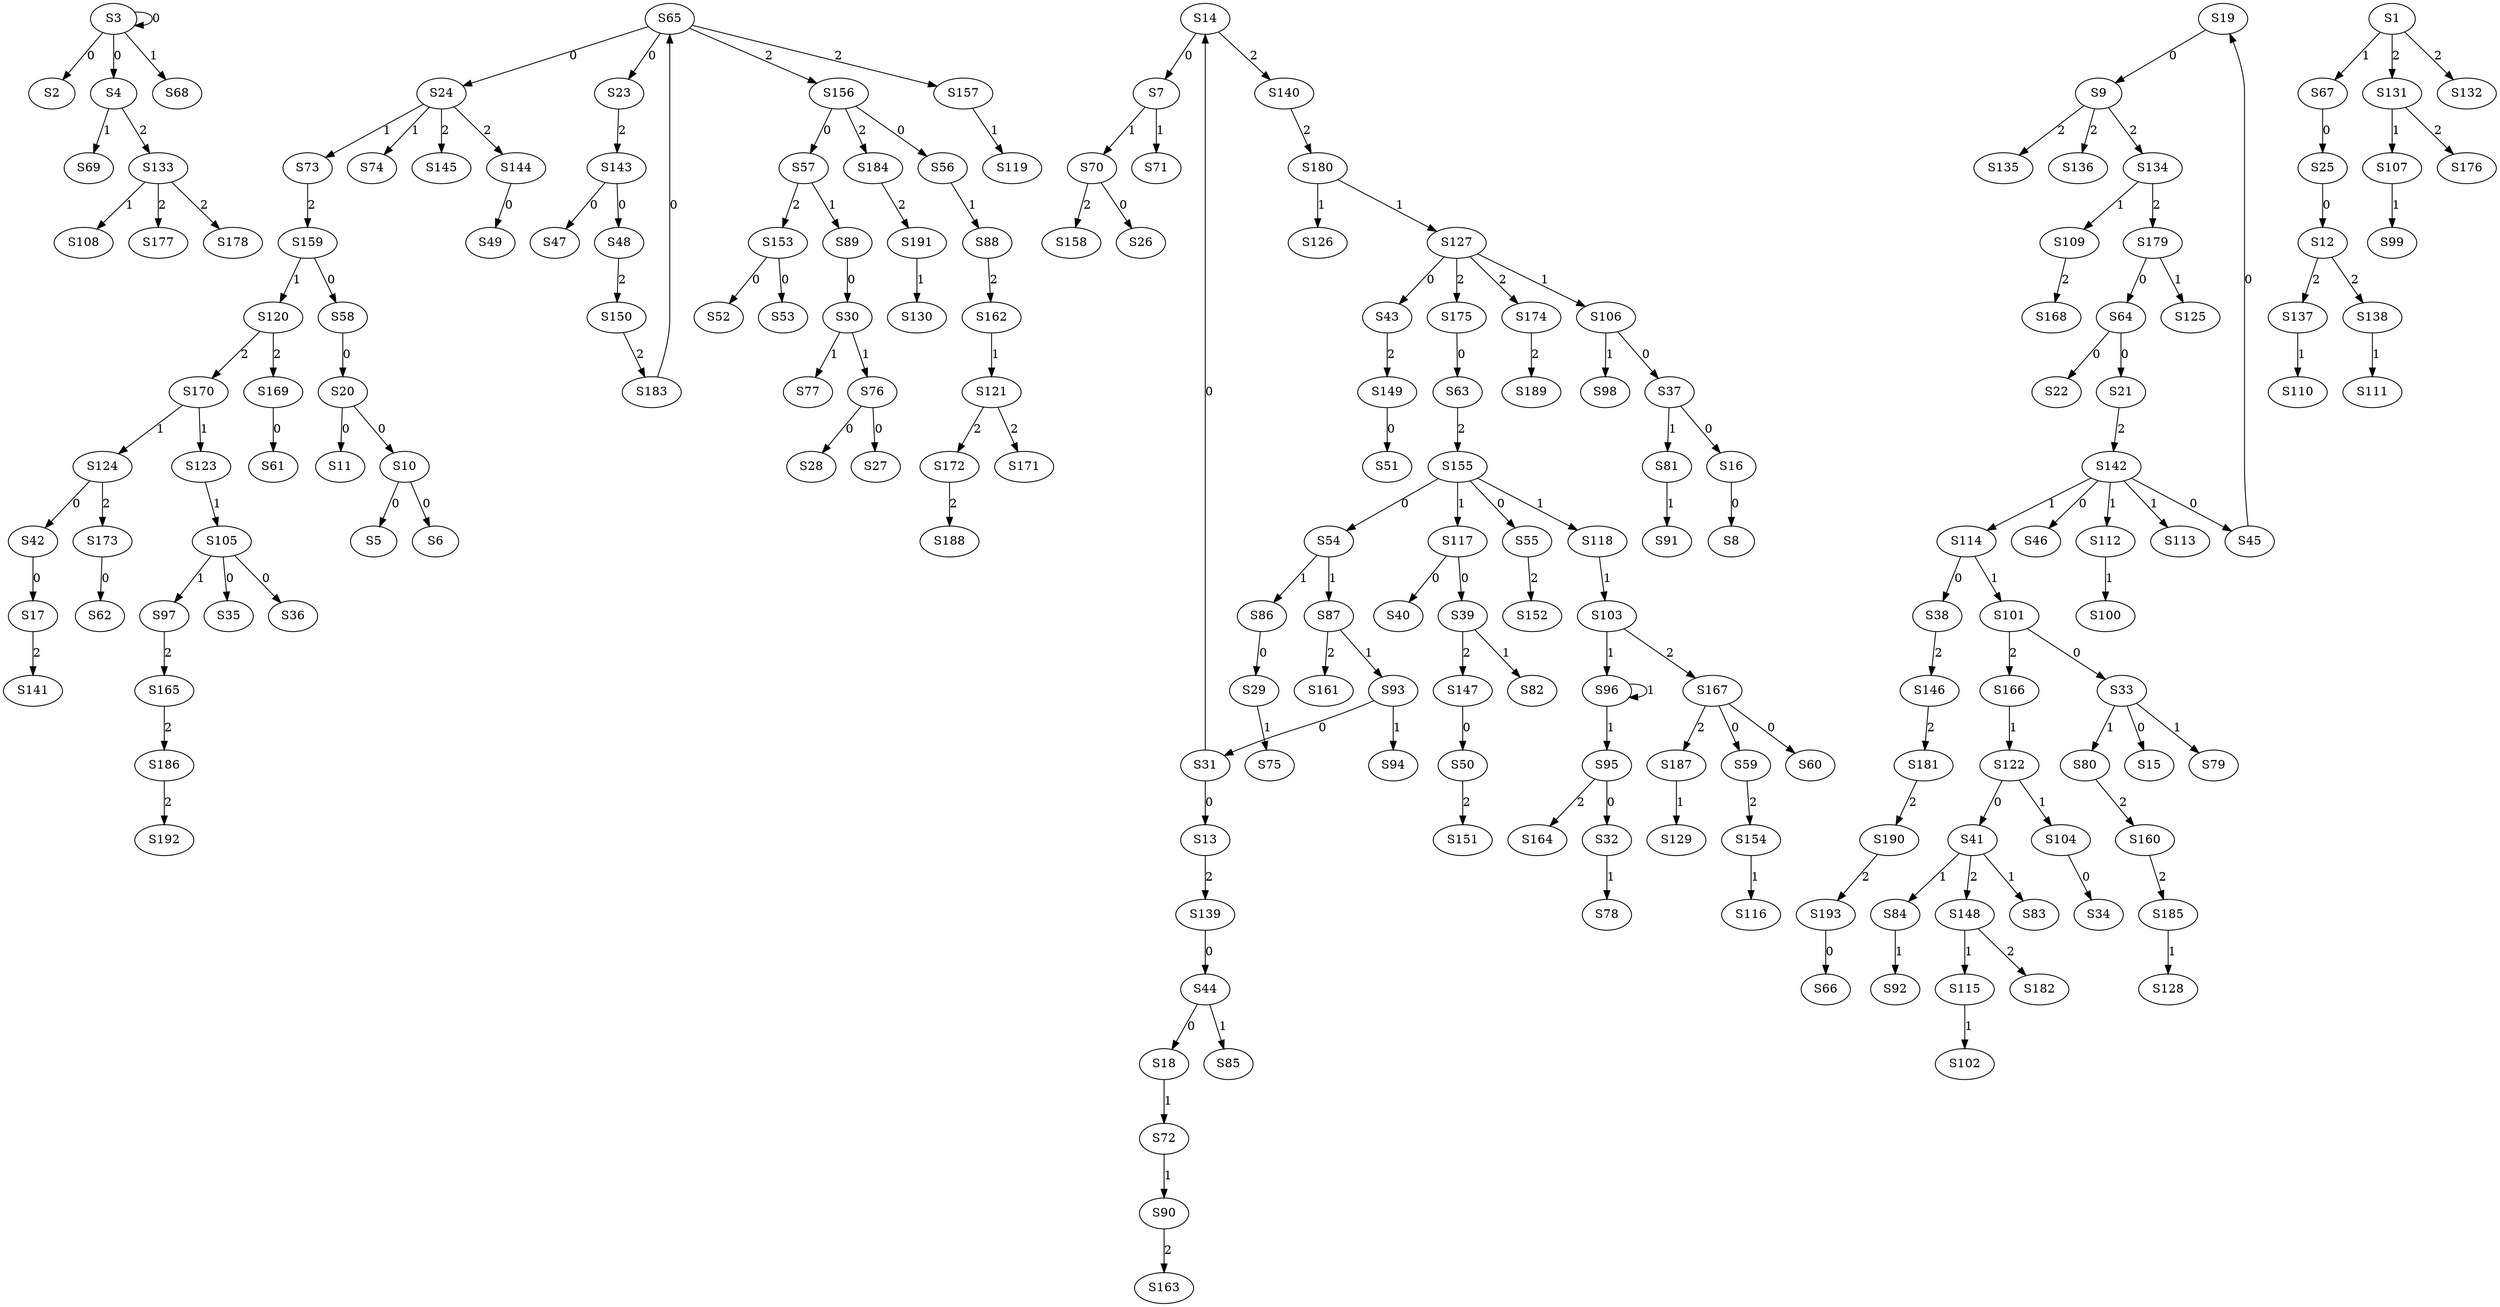 strict digraph {
	S3 -> S2 [ label = 0 ];
	S3 -> S3 [ label = 0 ];
	S3 -> S4 [ label = 0 ];
	S10 -> S5 [ label = 0 ];
	S10 -> S6 [ label = 0 ];
	S14 -> S7 [ label = 0 ];
	S16 -> S8 [ label = 0 ];
	S19 -> S9 [ label = 0 ];
	S20 -> S10 [ label = 0 ];
	S20 -> S11 [ label = 0 ];
	S25 -> S12 [ label = 0 ];
	S31 -> S13 [ label = 0 ];
	S31 -> S14 [ label = 0 ];
	S33 -> S15 [ label = 0 ];
	S37 -> S16 [ label = 0 ];
	S42 -> S17 [ label = 0 ];
	S44 -> S18 [ label = 0 ];
	S45 -> S19 [ label = 0 ];
	S58 -> S20 [ label = 0 ];
	S64 -> S21 [ label = 0 ];
	S64 -> S22 [ label = 0 ];
	S65 -> S23 [ label = 0 ];
	S65 -> S24 [ label = 0 ];
	S67 -> S25 [ label = 0 ];
	S70 -> S26 [ label = 0 ];
	S76 -> S27 [ label = 0 ];
	S76 -> S28 [ label = 0 ];
	S86 -> S29 [ label = 0 ];
	S89 -> S30 [ label = 0 ];
	S93 -> S31 [ label = 0 ];
	S95 -> S32 [ label = 0 ];
	S101 -> S33 [ label = 0 ];
	S104 -> S34 [ label = 0 ];
	S105 -> S35 [ label = 0 ];
	S105 -> S36 [ label = 0 ];
	S106 -> S37 [ label = 0 ];
	S114 -> S38 [ label = 0 ];
	S117 -> S39 [ label = 0 ];
	S117 -> S40 [ label = 0 ];
	S122 -> S41 [ label = 0 ];
	S124 -> S42 [ label = 0 ];
	S127 -> S43 [ label = 0 ];
	S139 -> S44 [ label = 0 ];
	S142 -> S45 [ label = 0 ];
	S142 -> S46 [ label = 0 ];
	S143 -> S47 [ label = 0 ];
	S143 -> S48 [ label = 0 ];
	S144 -> S49 [ label = 0 ];
	S147 -> S50 [ label = 0 ];
	S149 -> S51 [ label = 0 ];
	S153 -> S52 [ label = 0 ];
	S153 -> S53 [ label = 0 ];
	S155 -> S54 [ label = 0 ];
	S155 -> S55 [ label = 0 ];
	S156 -> S56 [ label = 0 ];
	S156 -> S57 [ label = 0 ];
	S159 -> S58 [ label = 0 ];
	S167 -> S59 [ label = 0 ];
	S167 -> S60 [ label = 0 ];
	S169 -> S61 [ label = 0 ];
	S173 -> S62 [ label = 0 ];
	S175 -> S63 [ label = 0 ];
	S179 -> S64 [ label = 0 ];
	S183 -> S65 [ label = 0 ];
	S193 -> S66 [ label = 0 ];
	S1 -> S67 [ label = 1 ];
	S3 -> S68 [ label = 1 ];
	S4 -> S69 [ label = 1 ];
	S7 -> S70 [ label = 1 ];
	S7 -> S71 [ label = 1 ];
	S18 -> S72 [ label = 1 ];
	S24 -> S73 [ label = 1 ];
	S24 -> S74 [ label = 1 ];
	S29 -> S75 [ label = 1 ];
	S30 -> S76 [ label = 1 ];
	S30 -> S77 [ label = 1 ];
	S32 -> S78 [ label = 1 ];
	S33 -> S79 [ label = 1 ];
	S33 -> S80 [ label = 1 ];
	S37 -> S81 [ label = 1 ];
	S39 -> S82 [ label = 1 ];
	S41 -> S83 [ label = 1 ];
	S41 -> S84 [ label = 1 ];
	S44 -> S85 [ label = 1 ];
	S54 -> S86 [ label = 1 ];
	S54 -> S87 [ label = 1 ];
	S56 -> S88 [ label = 1 ];
	S57 -> S89 [ label = 1 ];
	S72 -> S90 [ label = 1 ];
	S81 -> S91 [ label = 1 ];
	S84 -> S92 [ label = 1 ];
	S87 -> S93 [ label = 1 ];
	S93 -> S94 [ label = 1 ];
	S96 -> S95 [ label = 1 ];
	S96 -> S96 [ label = 1 ];
	S105 -> S97 [ label = 1 ];
	S106 -> S98 [ label = 1 ];
	S107 -> S99 [ label = 1 ];
	S112 -> S100 [ label = 1 ];
	S114 -> S101 [ label = 1 ];
	S115 -> S102 [ label = 1 ];
	S118 -> S103 [ label = 1 ];
	S122 -> S104 [ label = 1 ];
	S123 -> S105 [ label = 1 ];
	S127 -> S106 [ label = 1 ];
	S131 -> S107 [ label = 1 ];
	S133 -> S108 [ label = 1 ];
	S134 -> S109 [ label = 1 ];
	S137 -> S110 [ label = 1 ];
	S138 -> S111 [ label = 1 ];
	S142 -> S112 [ label = 1 ];
	S142 -> S113 [ label = 1 ];
	S142 -> S114 [ label = 1 ];
	S148 -> S115 [ label = 1 ];
	S154 -> S116 [ label = 1 ];
	S155 -> S117 [ label = 1 ];
	S155 -> S118 [ label = 1 ];
	S157 -> S119 [ label = 1 ];
	S159 -> S120 [ label = 1 ];
	S162 -> S121 [ label = 1 ];
	S166 -> S122 [ label = 1 ];
	S170 -> S123 [ label = 1 ];
	S170 -> S124 [ label = 1 ];
	S179 -> S125 [ label = 1 ];
	S180 -> S126 [ label = 1 ];
	S180 -> S127 [ label = 1 ];
	S185 -> S128 [ label = 1 ];
	S187 -> S129 [ label = 1 ];
	S191 -> S130 [ label = 1 ];
	S1 -> S131 [ label = 2 ];
	S1 -> S132 [ label = 2 ];
	S4 -> S133 [ label = 2 ];
	S9 -> S134 [ label = 2 ];
	S9 -> S135 [ label = 2 ];
	S9 -> S136 [ label = 2 ];
	S12 -> S137 [ label = 2 ];
	S12 -> S138 [ label = 2 ];
	S13 -> S139 [ label = 2 ];
	S14 -> S140 [ label = 2 ];
	S17 -> S141 [ label = 2 ];
	S21 -> S142 [ label = 2 ];
	S23 -> S143 [ label = 2 ];
	S24 -> S144 [ label = 2 ];
	S24 -> S145 [ label = 2 ];
	S38 -> S146 [ label = 2 ];
	S39 -> S147 [ label = 2 ];
	S41 -> S148 [ label = 2 ];
	S43 -> S149 [ label = 2 ];
	S48 -> S150 [ label = 2 ];
	S50 -> S151 [ label = 2 ];
	S55 -> S152 [ label = 2 ];
	S57 -> S153 [ label = 2 ];
	S59 -> S154 [ label = 2 ];
	S63 -> S155 [ label = 2 ];
	S65 -> S156 [ label = 2 ];
	S65 -> S157 [ label = 2 ];
	S70 -> S158 [ label = 2 ];
	S73 -> S159 [ label = 2 ];
	S80 -> S160 [ label = 2 ];
	S87 -> S161 [ label = 2 ];
	S88 -> S162 [ label = 2 ];
	S90 -> S163 [ label = 2 ];
	S95 -> S164 [ label = 2 ];
	S97 -> S165 [ label = 2 ];
	S101 -> S166 [ label = 2 ];
	S103 -> S167 [ label = 2 ];
	S109 -> S168 [ label = 2 ];
	S120 -> S169 [ label = 2 ];
	S120 -> S170 [ label = 2 ];
	S121 -> S171 [ label = 2 ];
	S121 -> S172 [ label = 2 ];
	S124 -> S173 [ label = 2 ];
	S127 -> S174 [ label = 2 ];
	S127 -> S175 [ label = 2 ];
	S131 -> S176 [ label = 2 ];
	S133 -> S177 [ label = 2 ];
	S133 -> S178 [ label = 2 ];
	S134 -> S179 [ label = 2 ];
	S140 -> S180 [ label = 2 ];
	S146 -> S181 [ label = 2 ];
	S148 -> S182 [ label = 2 ];
	S150 -> S183 [ label = 2 ];
	S156 -> S184 [ label = 2 ];
	S160 -> S185 [ label = 2 ];
	S165 -> S186 [ label = 2 ];
	S167 -> S187 [ label = 2 ];
	S172 -> S188 [ label = 2 ];
	S174 -> S189 [ label = 2 ];
	S181 -> S190 [ label = 2 ];
	S184 -> S191 [ label = 2 ];
	S186 -> S192 [ label = 2 ];
	S190 -> S193 [ label = 2 ];
	S103 -> S96 [ label = 1 ];
}